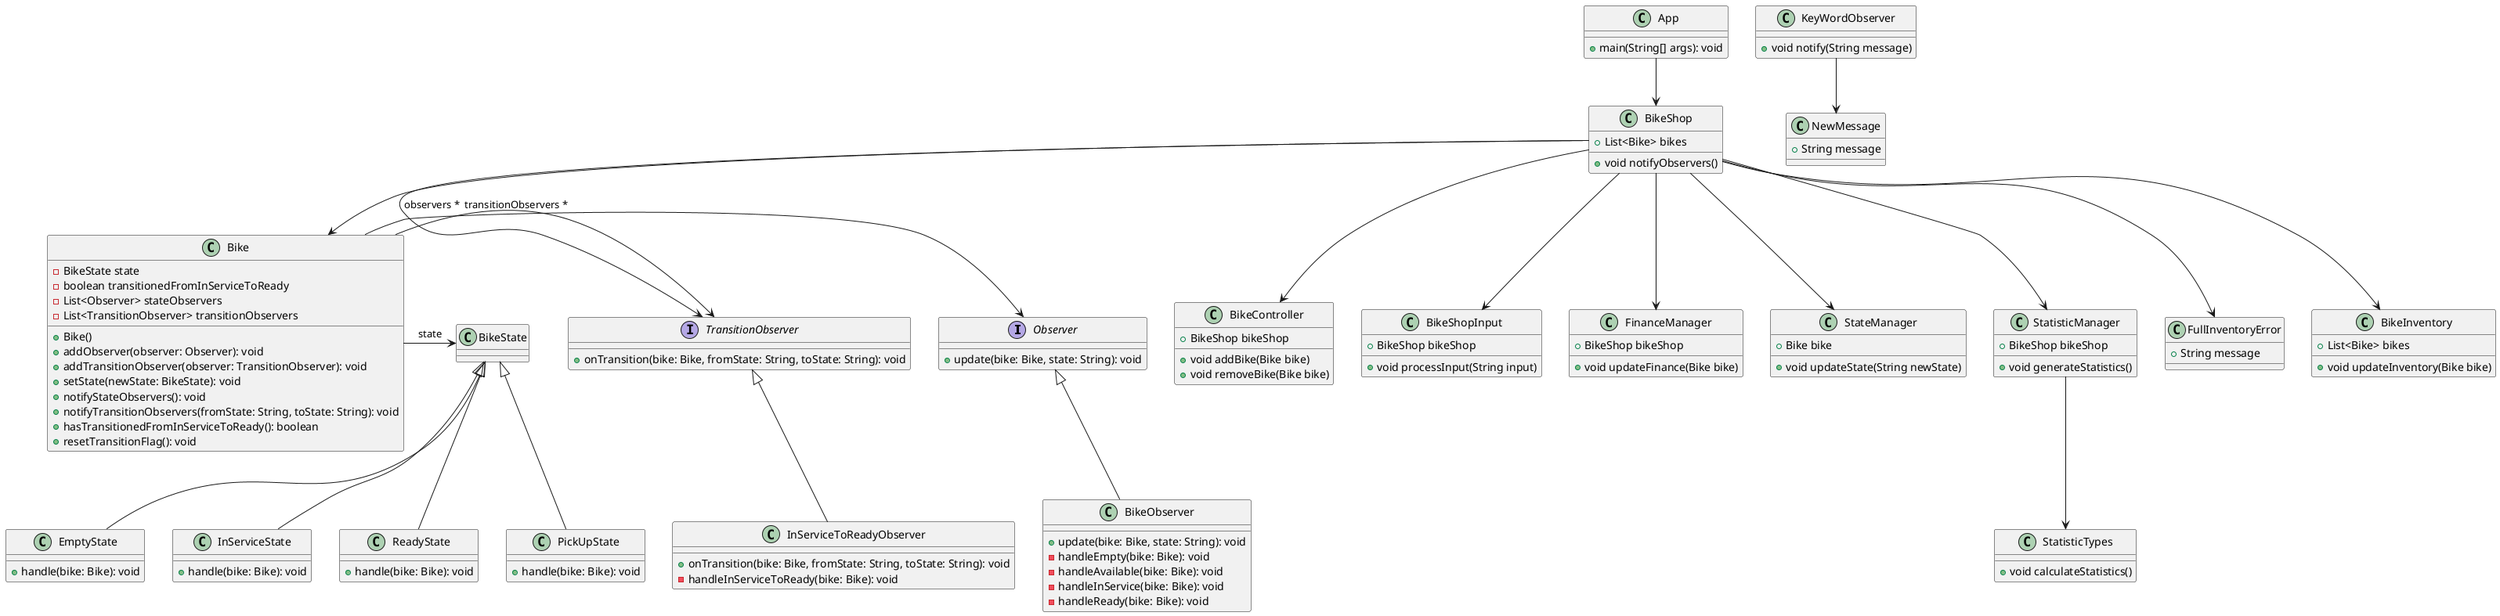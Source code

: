 @startuml
!define RECTANGLE class
!define INTERFACE interface
!define ABSTRACT abstract class

INTERFACE Observer {
  +update(bike: Bike, state: String): void
}

INTERFACE TransitionObserver {
  +onTransition(bike: Bike, fromState: String, toState: String): void
}

RECTANGLE Bike {
  -BikeState state
  -boolean transitionedFromInServiceToReady
  -List<Observer> stateObservers
  -List<TransitionObserver> transitionObservers
  +Bike()
  +addObserver(observer: Observer): void
  +addTransitionObserver(observer: TransitionObserver): void
  +setState(newState: BikeState): void
  +notifyStateObservers(): void
  +notifyTransitionObservers(fromState: String, toState: String): void
  +hasTransitionedFromInServiceToReady(): boolean
  +resetTransitionFlag(): void
}

RECTANGLE EmptyState {
  +handle(bike: Bike): void
}

RECTANGLE InServiceState {
  +handle(bike: Bike): void
}

RECTANGLE ReadyState {
  +handle(bike: Bike): void
}

RECTANGLE PickUpState {
  +handle(bike: Bike): void
}

RECTANGLE BikeObserver {
  +update(bike: Bike, state: String): void
  -handleEmpty(bike: Bike): void
  -handleAvailable(bike: Bike): void
  -handleInService(bike: Bike): void
  -handleReady(bike: Bike): void
}

RECTANGLE InServiceToReadyObserver {
  +onTransition(bike: Bike, fromState: String, toState: String): void
  -handleInServiceToReady(bike: Bike): void
}

RECTANGLE App {
  +main(String[] args): void
}

RECTANGLE BikeController {
  +BikeShop bikeShop
  +void addBike(Bike bike)
  +void removeBike(Bike bike)
}

RECTANGLE BikeShop {
  +List<Bike> bikes
  +void notifyObservers()
}

RECTANGLE BikeShopInput {
  +BikeShop bikeShop
  +void processInput(String input)
}

RECTANGLE FinanceManager {
  +BikeShop bikeShop
  +void updateFinance(Bike bike)
}

RECTANGLE StateManager {
  +Bike bike
  +void updateState(String newState)
}

RECTANGLE StatisticManager {
  +BikeShop bikeShop
  +void generateStatistics()
}

RECTANGLE StatisticTypes {
  +void calculateStatistics()
}

RECTANGLE FullInventoryError {
  +String message
}

RECTANGLE KeyWordObserver {
  +void notify(String message)
}

RECTANGLE NewMessage {
  +String message
}

RECTANGLE BikeInventory {
  +List<Bike> bikes
  +void updateInventory(Bike bike)
}

Bike -> Observer : observers *
Bike -> TransitionObserver : transitionObservers *
Bike -> BikeState : state
BikeState <|-- EmptyState
BikeState <|-- InServiceState
BikeState <|-- ReadyState
BikeState <|-- PickUpState
Observer <|-- BikeObserver
TransitionObserver <|-- InServiceToReadyObserver

App --> BikeShop
BikeShop --> Bike
BikeShop --> BikeController
BikeShop --> BikeShopInput
BikeShop --> FinanceManager
BikeShop --> StateManager
BikeShop --> StatisticManager
StatisticManager --> StatisticTypes
BikeShop --> FullInventoryError
BikeShop --> BikeInventory
BikeShop --> TransitionObserver
KeyWordObserver --> NewMessage

@enduml
